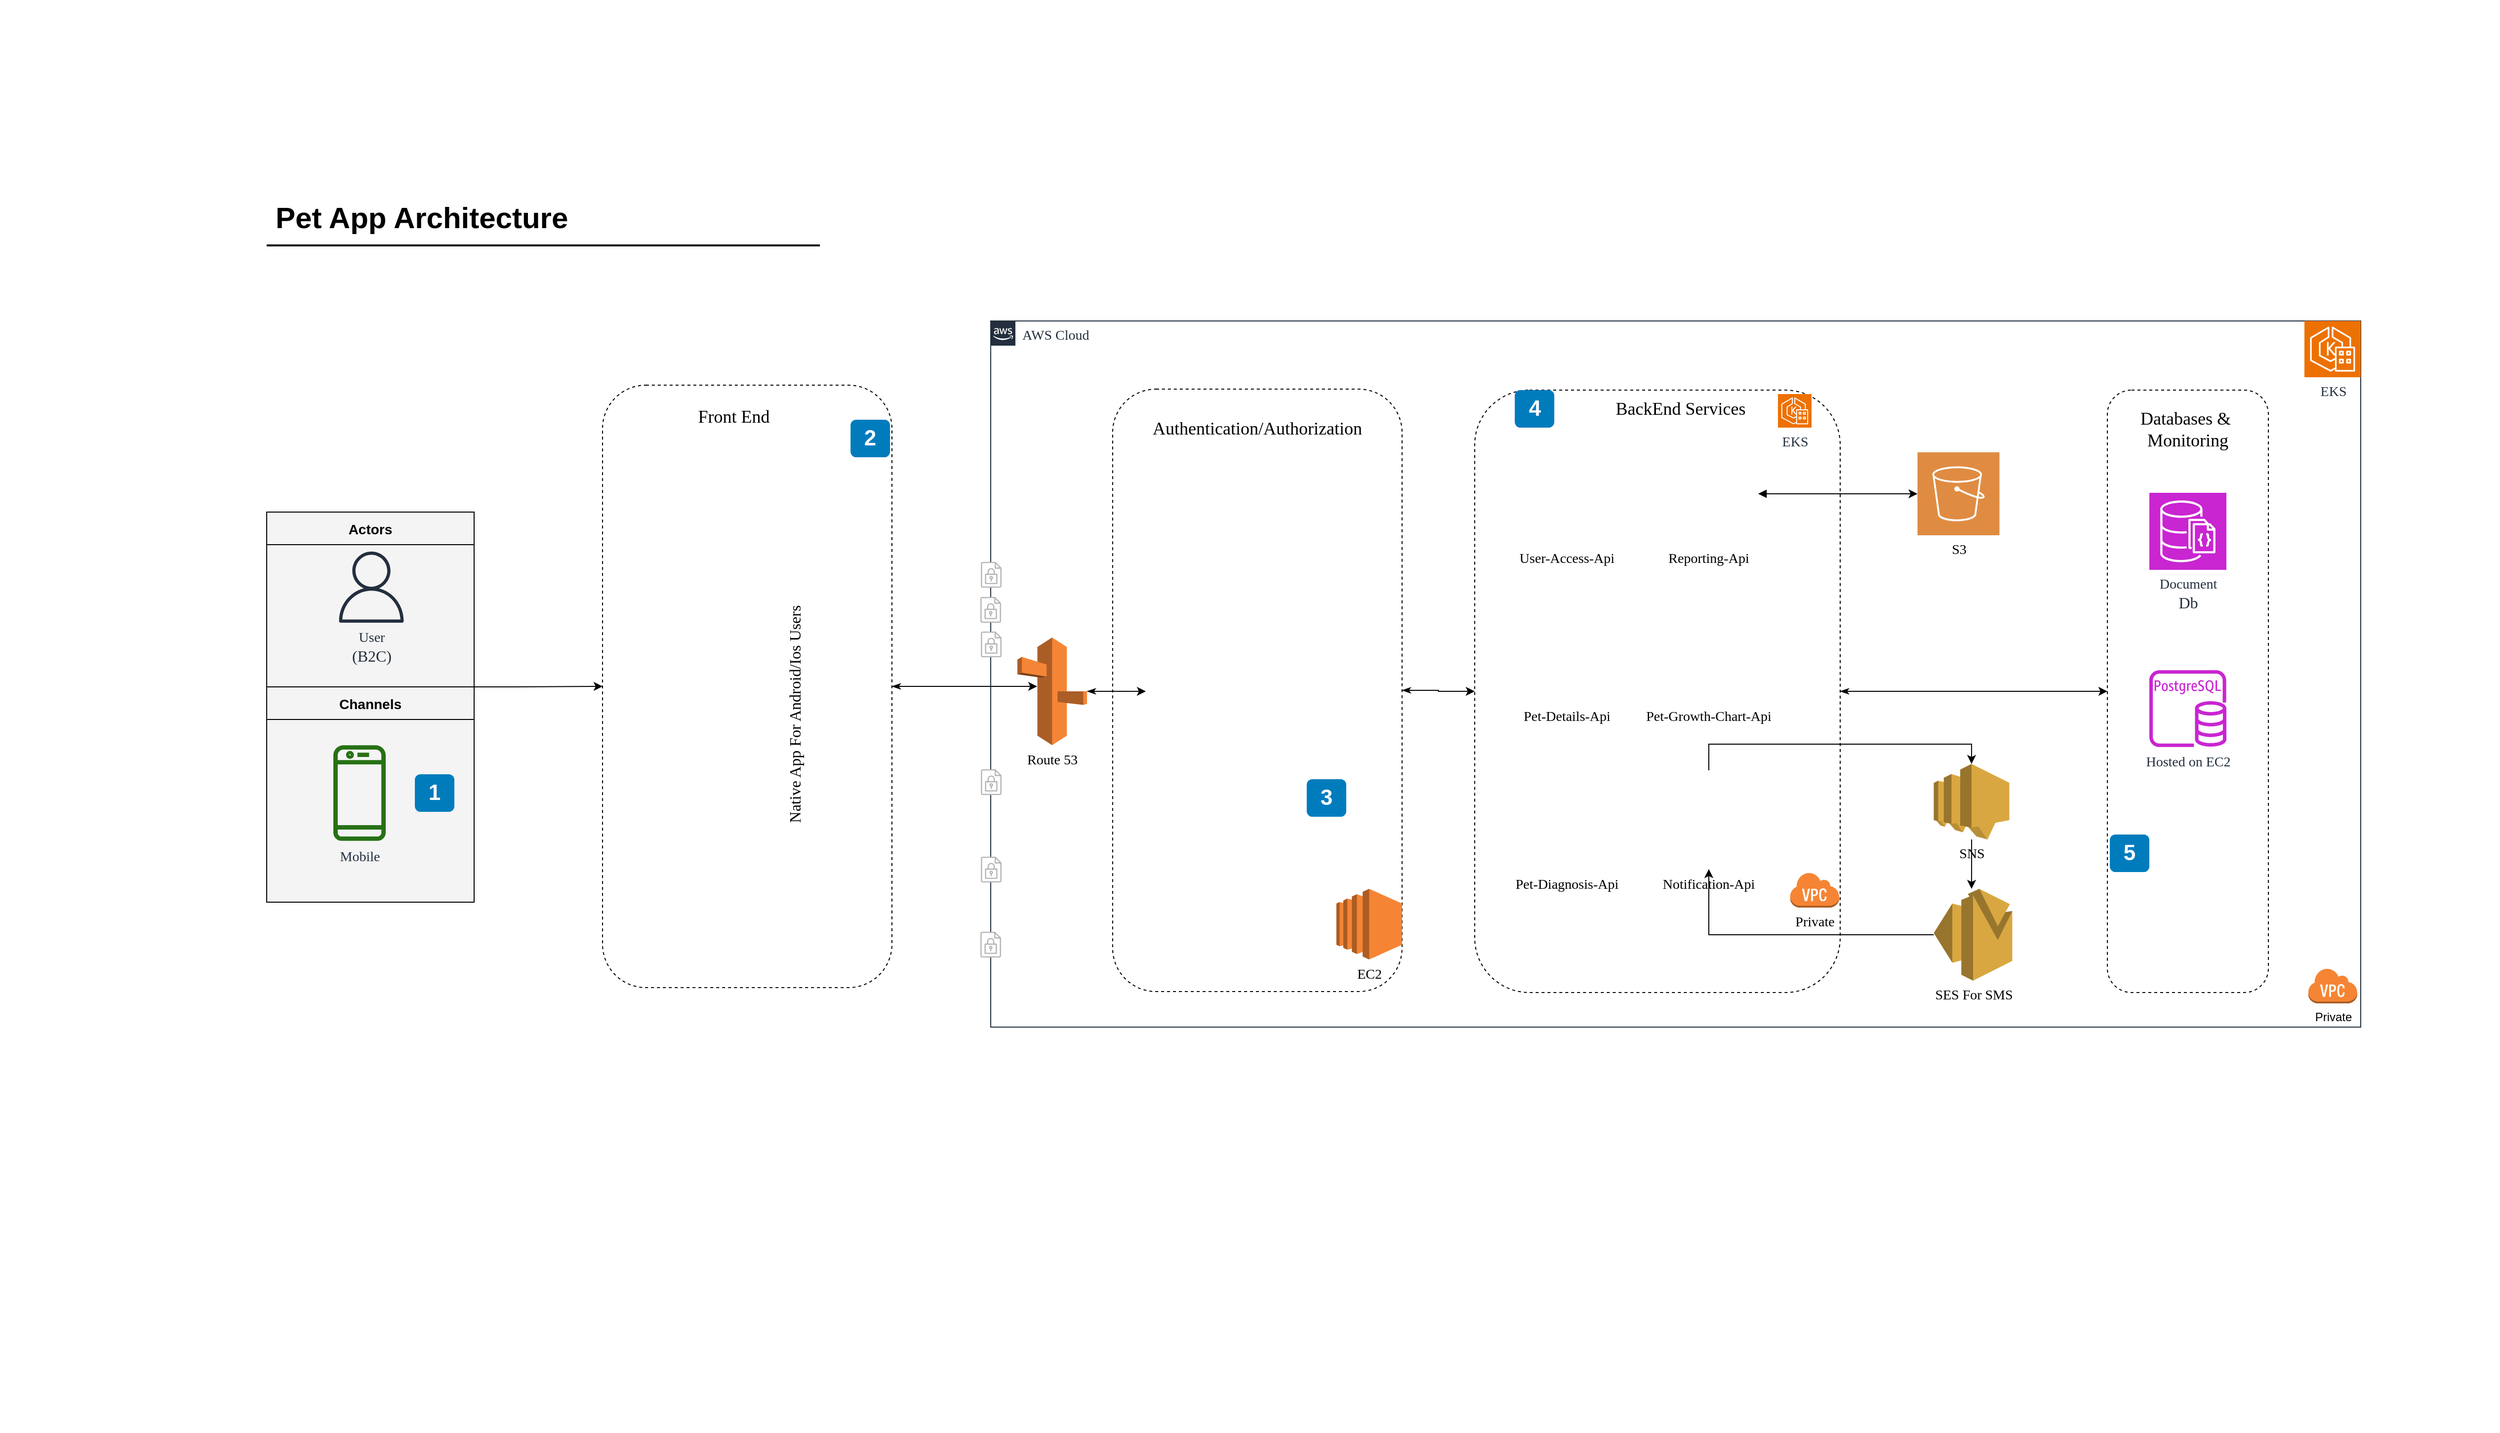 <mxfile version="24.2.1" type="github">
  <diagram id="Ht1M8jgEwFfnCIfOTk4-" name="Page-1">
    <mxGraphModel dx="2867" dy="1973" grid="1" gridSize="10" guides="1" tooltips="1" connect="1" arrows="1" fold="1" page="1" pageScale="1" pageWidth="827" pageHeight="1169" math="0" shadow="0">
      <root>
        <mxCell id="0" />
        <mxCell id="1" parent="0" />
        <mxCell id="ylPRggPQVk4RAqtWnenC-86" value="" style="rounded=1;whiteSpace=wrap;html=1;dashed=1;strokeWidth=1;" parent="1" vertex="1">
          <mxGeometry x="-130" y="190" width="293" height="610" as="geometry" />
        </mxCell>
        <mxCell id="jZVaUwOg5UY3L9NAnvdq-71" value="&lt;font style=&quot;font-size: 14px;&quot; face=&quot;Times New Roman&quot;&gt;AWS Cloud&lt;/font&gt;" style="points=[[0,0],[0.25,0],[0.5,0],[0.75,0],[1,0],[1,0.25],[1,0.5],[1,0.75],[1,1],[0.75,1],[0.5,1],[0.25,1],[0,1],[0,0.75],[0,0.5],[0,0.25]];outlineConnect=0;gradientColor=none;html=1;whiteSpace=wrap;fontSize=12;fontStyle=0;shape=mxgraph.aws4.group;grIcon=mxgraph.aws4.group_aws_cloud_alt;strokeColor=#232F3E;fillColor=none;verticalAlign=top;align=left;spacingLeft=30;fontColor=#232F3E;labelBackgroundColor=none;container=1;pointerEvents=0;collapsible=0;recursiveResize=0;strokeWidth=1;" parent="1" vertex="1">
          <mxGeometry x="263" y="125" width="1387" height="715" as="geometry" />
        </mxCell>
        <mxCell id="s5X0wB2pv5vyMMiJbtkr-34" style="edgeStyle=orthogonalEdgeStyle;rounded=0;orthogonalLoop=1;jettySize=auto;html=1;entryX=0;entryY=0.5;entryDx=0;entryDy=0;startArrow=classicThin;startFill=1;" edge="1" parent="jZVaUwOg5UY3L9NAnvdq-71" source="IMjDMDMF1OcJiBSf5i2Z-30" target="ylPRggPQVk4RAqtWnenC-111">
          <mxGeometry relative="1" as="geometry" />
        </mxCell>
        <mxCell id="IMjDMDMF1OcJiBSf5i2Z-30" value="" style="rounded=1;whiteSpace=wrap;html=1;dashed=1;" parent="jZVaUwOg5UY3L9NAnvdq-71" vertex="1">
          <mxGeometry x="123.44" y="69" width="293" height="610" as="geometry" />
        </mxCell>
        <mxCell id="s5X0wB2pv5vyMMiJbtkr-35" style="edgeStyle=orthogonalEdgeStyle;rounded=0;orthogonalLoop=1;jettySize=auto;html=1;entryX=0;entryY=0.5;entryDx=0;entryDy=0;startArrow=classicThin;startFill=1;" edge="1" parent="jZVaUwOg5UY3L9NAnvdq-71" source="ylPRggPQVk4RAqtWnenC-111" target="Qnpoebuc5BkSsdDRbeIA-15">
          <mxGeometry relative="1" as="geometry" />
        </mxCell>
        <mxCell id="ylPRggPQVk4RAqtWnenC-111" value="" style="rounded=1;whiteSpace=wrap;html=1;dashed=1;" parent="jZVaUwOg5UY3L9NAnvdq-71" vertex="1">
          <mxGeometry x="490" y="70" width="370" height="610" as="geometry" />
        </mxCell>
        <mxCell id="ylPRggPQVk4RAqtWnenC-83" value="&lt;font style=&quot;font-size: 14px;&quot; face=&quot;Times New Roman&quot;&gt;EKS&lt;/font&gt;" style="sketch=0;points=[[0,0,0],[0.25,0,0],[0.5,0,0],[0.75,0,0],[1,0,0],[0,1,0],[0.25,1,0],[0.5,1,0],[0.75,1,0],[1,1,0],[0,0.25,0],[0,0.5,0],[0,0.75,0],[1,0.25,0],[1,0.5,0],[1,0.75,0]];outlineConnect=0;fontColor=#232F3E;fillColor=#ED7100;strokeColor=#ffffff;dashed=0;verticalLabelPosition=bottom;verticalAlign=top;align=center;html=1;fontSize=12;fontStyle=0;aspect=fixed;shape=mxgraph.aws4.resourceIcon;resIcon=mxgraph.aws4.eks_anywhere;" parent="jZVaUwOg5UY3L9NAnvdq-71" vertex="1">
          <mxGeometry x="1330" width="57" height="57" as="geometry" />
        </mxCell>
        <mxCell id="ylPRggPQVk4RAqtWnenC-103" value="" style="shape=image;verticalLabelPosition=bottom;labelBackgroundColor=default;verticalAlign=top;aspect=fixed;imageAspect=0;image=https://files.readme.io/90e8647-KeyCloak-1.png;rotation=-90;" parent="jZVaUwOg5UY3L9NAnvdq-71" vertex="1">
          <mxGeometry x="29.94" y="319" width="503.56" height="145" as="geometry" />
        </mxCell>
        <mxCell id="ylPRggPQVk4RAqtWnenC-109" value="&lt;font style=&quot;font-size: 18px;&quot; face=&quot;Times New Roman&quot;&gt;Authentication/Authorization&lt;/font&gt;" style="text;html=1;align=center;verticalAlign=middle;whiteSpace=wrap;rounded=0;" parent="jZVaUwOg5UY3L9NAnvdq-71" vertex="1">
          <mxGeometry x="239.94" y="94" width="60" height="30" as="geometry" />
        </mxCell>
        <mxCell id="ylPRggPQVk4RAqtWnenC-112" value="&lt;font style=&quot;font-size: 18px;&quot; face=&quot;Times New Roman&quot;&gt;BackEnd Services&lt;/font&gt;" style="text;html=1;align=center;verticalAlign=middle;whiteSpace=wrap;rounded=0;" parent="jZVaUwOg5UY3L9NAnvdq-71" vertex="1">
          <mxGeometry x="587" y="74" width="223" height="30" as="geometry" />
        </mxCell>
        <mxCell id="ylPRggPQVk4RAqtWnenC-115" value="User-Access-Api" style="shape=image;verticalLabelPosition=bottom;labelBackgroundColor=default;verticalAlign=top;aspect=fixed;imageAspect=0;image=https://pbs.twimg.com/profile_images/1235868806079057921/fTL08u_H_400x400.png;fontFamily=Times New Roman;fontSize=14;" parent="jZVaUwOg5UY3L9NAnvdq-71" vertex="1">
          <mxGeometry x="533.5" y="125" width="100" height="100" as="geometry" />
        </mxCell>
        <mxCell id="ylPRggPQVk4RAqtWnenC-116" value="Pet-Details-Api" style="shape=image;verticalLabelPosition=bottom;labelBackgroundColor=default;verticalAlign=top;aspect=fixed;imageAspect=0;image=https://pbs.twimg.com/profile_images/1235868806079057921/fTL08u_H_400x400.png;fontFamily=Times New Roman;fontSize=14;" parent="jZVaUwOg5UY3L9NAnvdq-71" vertex="1">
          <mxGeometry x="533.5" y="285" width="100" height="100" as="geometry" />
        </mxCell>
        <mxCell id="ylPRggPQVk4RAqtWnenC-123" value="Pet-Diagnosis-Api" style="shape=image;verticalLabelPosition=bottom;labelBackgroundColor=default;verticalAlign=top;aspect=fixed;imageAspect=0;image=https://pbs.twimg.com/profile_images/1235868806079057921/fTL08u_H_400x400.png;fontFamily=Times New Roman;fontSize=14;" parent="jZVaUwOg5UY3L9NAnvdq-71" vertex="1">
          <mxGeometry x="533.5" y="455" width="100" height="100" as="geometry" />
        </mxCell>
        <mxCell id="IMjDMDMF1OcJiBSf5i2Z-39" style="edgeStyle=orthogonalEdgeStyle;rounded=0;orthogonalLoop=1;jettySize=auto;html=1;startArrow=block;startFill=1;" parent="jZVaUwOg5UY3L9NAnvdq-71" source="ylPRggPQVk4RAqtWnenC-118" target="IMjDMDMF1OcJiBSf5i2Z-33" edge="1">
          <mxGeometry relative="1" as="geometry" />
        </mxCell>
        <mxCell id="ylPRggPQVk4RAqtWnenC-118" value="Reporting-Api" style="shape=image;verticalLabelPosition=bottom;labelBackgroundColor=default;verticalAlign=top;aspect=fixed;imageAspect=0;image=https://pbs.twimg.com/profile_images/1235868806079057921/fTL08u_H_400x400.png;fontFamily=Times New Roman;fontSize=14;" parent="jZVaUwOg5UY3L9NAnvdq-71" vertex="1">
          <mxGeometry x="677" y="125" width="100" height="100" as="geometry" />
        </mxCell>
        <mxCell id="Qnpoebuc5BkSsdDRbeIA-15" value="" style="rounded=1;whiteSpace=wrap;html=1;dashed=1;" parent="jZVaUwOg5UY3L9NAnvdq-71" vertex="1">
          <mxGeometry x="1130.5" y="70" width="163" height="610" as="geometry" />
        </mxCell>
        <mxCell id="Qnpoebuc5BkSsdDRbeIA-16" value="&lt;font style=&quot;font-size: 18px;&quot; face=&quot;Times New Roman&quot;&gt;Databases&amp;nbsp;&lt;/font&gt;&lt;span style=&quot;font-size: 18px; font-family: &amp;quot;Times New Roman&amp;quot;; background-color: initial;&quot;&gt;&amp;amp;&amp;nbsp;&lt;/span&gt;&lt;div&gt;&lt;span style=&quot;font-size: 18px; font-family: &amp;quot;Times New Roman&amp;quot;; background-color: initial;&quot;&gt;Monitoring&lt;/span&gt;&lt;/div&gt;" style="text;html=1;align=center;verticalAlign=middle;whiteSpace=wrap;rounded=0;" parent="jZVaUwOg5UY3L9NAnvdq-71" vertex="1">
          <mxGeometry x="1117" y="95" width="190" height="30" as="geometry" />
        </mxCell>
        <mxCell id="Qnpoebuc5BkSsdDRbeIA-18" value="&lt;font style=&quot;font-size: 14px;&quot; face=&quot;Times New Roman&quot;&gt;Document&lt;/font&gt;&lt;div&gt;&lt;font size=&quot;3&quot; face=&quot;LqM_pRcODi-56d-U26VV&quot;&gt;Db&lt;/font&gt;&lt;/div&gt;" style="sketch=0;points=[[0,0,0],[0.25,0,0],[0.5,0,0],[0.75,0,0],[1,0,0],[0,1,0],[0.25,1,0],[0.5,1,0],[0.75,1,0],[1,1,0],[0,0.25,0],[0,0.5,0],[0,0.75,0],[1,0.25,0],[1,0.5,0],[1,0.75,0]];outlineConnect=0;fontColor=#232F3E;fillColor=#C925D1;strokeColor=#ffffff;dashed=0;verticalLabelPosition=bottom;verticalAlign=top;align=center;html=1;fontSize=12;fontStyle=0;aspect=fixed;shape=mxgraph.aws4.resourceIcon;resIcon=mxgraph.aws4.documentdb_with_mongodb_compatibility;" parent="jZVaUwOg5UY3L9NAnvdq-71" vertex="1">
          <mxGeometry x="1173" y="174" width="78" height="78" as="geometry" />
        </mxCell>
        <mxCell id="Qnpoebuc5BkSsdDRbeIA-20" value="&lt;font style=&quot;font-size: 14px;&quot; face=&quot;Times New Roman&quot;&gt;Hosted on EC2&lt;/font&gt;" style="sketch=0;outlineConnect=0;fontColor=#232F3E;gradientColor=none;fillColor=#C925D1;strokeColor=none;dashed=0;verticalLabelPosition=bottom;verticalAlign=top;align=center;html=1;fontSize=12;fontStyle=0;aspect=fixed;pointerEvents=1;shape=mxgraph.aws4.rds_postgresql_instance;" parent="jZVaUwOg5UY3L9NAnvdq-71" vertex="1">
          <mxGeometry x="1173" y="353.5" width="78" height="78" as="geometry" />
        </mxCell>
        <mxCell id="Qnpoebuc5BkSsdDRbeIA-23" value="" style="shape=image;verticalLabelPosition=bottom;labelBackgroundColor=default;verticalAlign=top;aspect=fixed;imageAspect=0;image=https://flowygo.com/wp-content/uploads/2021/12/ELK_stack.png;" parent="jZVaUwOg5UY3L9NAnvdq-71" vertex="1">
          <mxGeometry x="1153.5" y="536" width="132" height="132" as="geometry" />
        </mxCell>
        <mxCell id="ylPRggPQVk4RAqtWnenC-133" value="Notification-Api" style="shape=image;verticalLabelPosition=bottom;labelBackgroundColor=default;verticalAlign=top;aspect=fixed;imageAspect=0;image=https://pbs.twimg.com/profile_images/1235868806079057921/fTL08u_H_400x400.png;fontFamily=Times New Roman;fontSize=14;" parent="jZVaUwOg5UY3L9NAnvdq-71" vertex="1">
          <mxGeometry x="677" y="455" width="100" height="100" as="geometry" />
        </mxCell>
        <mxCell id="IMjDMDMF1OcJiBSf5i2Z-10" value="Private" style="outlineConnect=0;dashed=0;verticalLabelPosition=bottom;verticalAlign=top;align=center;html=1;shape=mxgraph.aws3.virtual_private_cloud;fillColor=#F58534;gradientColor=none;" parent="jZVaUwOg5UY3L9NAnvdq-71" vertex="1">
          <mxGeometry x="1333.5" y="655" width="50" height="36" as="geometry" />
        </mxCell>
        <mxCell id="IMjDMDMF1OcJiBSf5i2Z-11" value="&lt;font style=&quot;font-size: 14px;&quot; face=&quot;Times New Roman&quot;&gt;EKS&lt;/font&gt;" style="sketch=0;points=[[0,0,0],[0.25,0,0],[0.5,0,0],[0.75,0,0],[1,0,0],[0,1,0],[0.25,1,0],[0.5,1,0],[0.75,1,0],[1,1,0],[0,0.25,0],[0,0.5,0],[0,0.75,0],[1,0.25,0],[1,0.5,0],[1,0.75,0]];outlineConnect=0;fontColor=#232F3E;fillColor=#ED7100;strokeColor=#ffffff;dashed=0;verticalLabelPosition=bottom;verticalAlign=top;align=center;html=1;fontSize=12;fontStyle=0;aspect=fixed;shape=mxgraph.aws4.resourceIcon;resIcon=mxgraph.aws4.eks_anywhere;" parent="jZVaUwOg5UY3L9NAnvdq-71" vertex="1">
          <mxGeometry x="797" y="74" width="34" height="34" as="geometry" />
        </mxCell>
        <mxCell id="IMjDMDMF1OcJiBSf5i2Z-14" value="&lt;font style=&quot;font-size: 14px;&quot; face=&quot;Times New Roman&quot;&gt;Private&lt;/font&gt;" style="outlineConnect=0;dashed=0;verticalLabelPosition=bottom;verticalAlign=top;align=center;html=1;shape=mxgraph.aws3.virtual_private_cloud;fillColor=#F58534;gradientColor=none;" parent="jZVaUwOg5UY3L9NAnvdq-71" vertex="1">
          <mxGeometry x="809" y="558" width="50" height="36" as="geometry" />
        </mxCell>
        <mxCell id="IMjDMDMF1OcJiBSf5i2Z-16" value="3" style="rounded=1;whiteSpace=wrap;html=1;fillColor=#007CBD;strokeColor=none;fontColor=#FFFFFF;fontStyle=1;fontSize=22;labelBackgroundColor=none;" parent="jZVaUwOg5UY3L9NAnvdq-71" vertex="1">
          <mxGeometry x="319.94" y="464" width="40" height="38" as="geometry" />
        </mxCell>
        <mxCell id="IMjDMDMF1OcJiBSf5i2Z-17" value="4" style="rounded=1;whiteSpace=wrap;html=1;fillColor=#007CBD;strokeColor=none;fontColor=#FFFFFF;fontStyle=1;fontSize=22;labelBackgroundColor=none;" parent="jZVaUwOg5UY3L9NAnvdq-71" vertex="1">
          <mxGeometry x="530.56" y="70" width="40" height="38" as="geometry" />
        </mxCell>
        <mxCell id="IMjDMDMF1OcJiBSf5i2Z-19" value="5" style="rounded=1;whiteSpace=wrap;html=1;fillColor=#007CBD;strokeColor=none;fontColor=#FFFFFF;fontStyle=1;fontSize=22;labelBackgroundColor=none;" parent="jZVaUwOg5UY3L9NAnvdq-71" vertex="1">
          <mxGeometry x="1133" y="520" width="40" height="38" as="geometry" />
        </mxCell>
        <mxCell id="IMjDMDMF1OcJiBSf5i2Z-21" value="&lt;font style=&quot;font-size: 14px;&quot; face=&quot;Times New Roman&quot;&gt;SNS&lt;/font&gt;" style="outlineConnect=0;dashed=0;verticalLabelPosition=bottom;verticalAlign=top;align=center;html=1;shape=mxgraph.aws3.sns;fillColor=#D9A741;gradientColor=none;" parent="jZVaUwOg5UY3L9NAnvdq-71" vertex="1">
          <mxGeometry x="954.75" y="448.5" width="76.5" height="76.5" as="geometry" />
        </mxCell>
        <mxCell id="IMjDMDMF1OcJiBSf5i2Z-27" style="edgeStyle=orthogonalEdgeStyle;rounded=0;orthogonalLoop=1;jettySize=auto;html=1;" parent="jZVaUwOg5UY3L9NAnvdq-71" source="IMjDMDMF1OcJiBSf5i2Z-22" target="ylPRggPQVk4RAqtWnenC-133" edge="1">
          <mxGeometry relative="1" as="geometry" />
        </mxCell>
        <mxCell id="IMjDMDMF1OcJiBSf5i2Z-22" value="&lt;font style=&quot;font-size: 14px;&quot; face=&quot;Times New Roman&quot;&gt;SES For SMS&lt;/font&gt;" style="outlineConnect=0;dashed=0;verticalLabelPosition=bottom;verticalAlign=top;align=center;html=1;shape=mxgraph.aws3.ses;fillColor=#D9A741;gradientColor=none;" parent="jZVaUwOg5UY3L9NAnvdq-71" vertex="1">
          <mxGeometry x="954.75" y="575" width="79.5" height="93" as="geometry" />
        </mxCell>
        <mxCell id="IMjDMDMF1OcJiBSf5i2Z-29" style="edgeStyle=orthogonalEdgeStyle;rounded=0;orthogonalLoop=1;jettySize=auto;html=1;" parent="jZVaUwOg5UY3L9NAnvdq-71" source="IMjDMDMF1OcJiBSf5i2Z-21" edge="1">
          <mxGeometry relative="1" as="geometry">
            <mxPoint x="993" y="575" as="targetPoint" />
          </mxGeometry>
        </mxCell>
        <mxCell id="IMjDMDMF1OcJiBSf5i2Z-31" value="&lt;font style=&quot;font-size: 14px;&quot; face=&quot;Times New Roman&quot;&gt;EC2&lt;/font&gt;" style="outlineConnect=0;dashed=0;verticalLabelPosition=bottom;verticalAlign=top;align=center;html=1;shape=mxgraph.aws3.ec2;fillColor=#F58534;gradientColor=none;" parent="jZVaUwOg5UY3L9NAnvdq-71" vertex="1">
          <mxGeometry x="349.94" y="575" width="66.5" height="71.5" as="geometry" />
        </mxCell>
        <mxCell id="IMjDMDMF1OcJiBSf5i2Z-33" value="&lt;font style=&quot;font-size: 14px;&quot; face=&quot;Times New Roman&quot;&gt;S3&lt;/font&gt;" style="sketch=0;pointerEvents=1;shadow=0;dashed=0;html=1;strokeColor=none;fillColor=#DF8C42;labelPosition=center;verticalLabelPosition=bottom;verticalAlign=top;align=center;outlineConnect=0;shape=mxgraph.veeam2.aws_s3;" parent="jZVaUwOg5UY3L9NAnvdq-71" vertex="1">
          <mxGeometry x="938.25" y="133" width="83" height="84" as="geometry" />
        </mxCell>
        <mxCell id="s5X0wB2pv5vyMMiJbtkr-32" style="edgeStyle=orthogonalEdgeStyle;rounded=0;orthogonalLoop=1;jettySize=auto;html=1;startArrow=classicThin;startFill=1;" edge="1" parent="jZVaUwOg5UY3L9NAnvdq-71" source="cMik-zeGw30TggDrTdBn-2">
          <mxGeometry relative="1" as="geometry">
            <mxPoint x="157" y="375" as="targetPoint" />
          </mxGeometry>
        </mxCell>
        <mxCell id="cMik-zeGw30TggDrTdBn-2" value="&lt;font style=&quot;font-size: 14px;&quot; face=&quot;Times New Roman&quot;&gt;Route 53&lt;/font&gt;" style="outlineConnect=0;dashed=0;verticalLabelPosition=bottom;verticalAlign=top;align=center;html=1;shape=mxgraph.aws3.route_53;fillColor=#F58536;gradientColor=none;" parent="jZVaUwOg5UY3L9NAnvdq-71" vertex="1">
          <mxGeometry x="27" y="320.5" width="70.5" height="109" as="geometry" />
        </mxCell>
        <mxCell id="s5X0wB2pv5vyMMiJbtkr-8" value="Pet-Growth-Chart-Api" style="shape=image;verticalLabelPosition=bottom;labelBackgroundColor=default;verticalAlign=top;aspect=fixed;imageAspect=0;image=https://pbs.twimg.com/profile_images/1235868806079057921/fTL08u_H_400x400.png;fontFamily=Times New Roman;fontSize=14;" vertex="1" parent="jZVaUwOg5UY3L9NAnvdq-71">
          <mxGeometry x="677" y="285" width="100" height="100" as="geometry" />
        </mxCell>
        <mxCell id="s5X0wB2pv5vyMMiJbtkr-9" style="edgeStyle=orthogonalEdgeStyle;rounded=0;orthogonalLoop=1;jettySize=auto;html=1;entryX=0.5;entryY=0;entryDx=0;entryDy=0;entryPerimeter=0;exitX=0.5;exitY=0;exitDx=0;exitDy=0;" edge="1" parent="jZVaUwOg5UY3L9NAnvdq-71" source="ylPRggPQVk4RAqtWnenC-133" target="IMjDMDMF1OcJiBSf5i2Z-21">
          <mxGeometry relative="1" as="geometry" />
        </mxCell>
        <mxCell id="-QjtrjUzRDEMRZ5MF8oH-47" value="Pet App Architecture" style="text;html=1;resizable=0;points=[];autosize=1;align=left;verticalAlign=top;spacingTop=-4;fontSize=30;fontStyle=1;labelBackgroundColor=none;" parent="1" vertex="1">
          <mxGeometry x="-463.5" width="300" height="40" as="geometry" />
        </mxCell>
        <mxCell id="SCVMTBWpLvtzJIhz15lM-1" value="" style="line;strokeWidth=2;html=1;fontSize=14;labelBackgroundColor=none;" parent="1" vertex="1">
          <mxGeometry x="-470" y="43.5" width="560" height="10" as="geometry" />
        </mxCell>
        <mxCell id="s5X0wB2pv5vyMMiJbtkr-29" style="edgeStyle=orthogonalEdgeStyle;rounded=0;orthogonalLoop=1;jettySize=auto;html=1;entryX=0;entryY=0.5;entryDx=0;entryDy=0;exitX=1;exitY=0;exitDx=0;exitDy=0;" edge="1" parent="1" source="jZVaUwOg5UY3L9NAnvdq-62" target="ylPRggPQVk4RAqtWnenC-86">
          <mxGeometry relative="1" as="geometry">
            <Array as="points">
              <mxPoint x="-220" y="495" />
              <mxPoint x="-220" y="495" />
            </Array>
          </mxGeometry>
        </mxCell>
        <mxCell id="jZVaUwOg5UY3L9NAnvdq-59" value="Actors" style="swimlane;fontSize=14;align=center;swimlaneFillColor=#f4f4f4;fillColor=#f4f4f4;startSize=33;container=1;pointerEvents=0;collapsible=0;recursiveResize=0;" parent="1" vertex="1">
          <mxGeometry x="-470" y="318.5" width="210" height="177" as="geometry" />
        </mxCell>
        <mxCell id="jZVaUwOg5UY3L9NAnvdq-60" value="&lt;font style=&quot;font-size: 14px;&quot; face=&quot;Times New Roman&quot;&gt;User&lt;/font&gt;&lt;div&gt;&lt;font size=&quot;3&quot; style=&quot;&quot; face=&quot;Times New Roman&quot;&gt;(B2C)&lt;/font&gt;&lt;/div&gt;" style="outlineConnect=0;fontColor=#232F3E;gradientColor=none;fillColor=#232F3E;strokeColor=none;dashed=0;verticalLabelPosition=bottom;verticalAlign=top;align=center;html=1;fontSize=12;fontStyle=0;aspect=fixed;pointerEvents=1;shape=mxgraph.aws4.user;labelBackgroundColor=none;" parent="jZVaUwOg5UY3L9NAnvdq-59" vertex="1">
          <mxGeometry x="70" y="40" width="72" height="72" as="geometry" />
        </mxCell>
        <mxCell id="jZVaUwOg5UY3L9NAnvdq-62" value="Channels" style="swimlane;fontSize=14;align=center;swimlaneFillColor=#f4f4f4;fillColor=#f4f4f4;startSize=33;container=1;pointerEvents=0;collapsible=0;recursiveResize=0;" parent="1" vertex="1">
          <mxGeometry x="-470" y="495.5" width="210" height="218" as="geometry" />
        </mxCell>
        <mxCell id="jZVaUwOg5UY3L9NAnvdq-65" value="&lt;font style=&quot;font-size: 14px;&quot; face=&quot;Times New Roman&quot;&gt;Mobile&lt;/font&gt;" style="outlineConnect=0;fontColor=#232F3E;gradientColor=none;strokeColor=none;fillColor=#277116;dashed=0;verticalLabelPosition=bottom;verticalAlign=top;align=center;html=1;fontSize=12;fontStyle=0;shape=mxgraph.aws4.mobile_client;labelBackgroundColor=none;" parent="jZVaUwOg5UY3L9NAnvdq-62" vertex="1">
          <mxGeometry x="67.5" y="57.5" width="53" height="100" as="geometry" />
        </mxCell>
        <mxCell id="jZVaUwOg5UY3L9NAnvdq-101" value="1" style="rounded=1;whiteSpace=wrap;html=1;fillColor=#007CBD;strokeColor=none;fontColor=#FFFFFF;fontStyle=1;fontSize=22;labelBackgroundColor=none;" parent="jZVaUwOg5UY3L9NAnvdq-62" vertex="1">
          <mxGeometry x="150" y="88.5" width="40" height="38" as="geometry" />
        </mxCell>
        <mxCell id="jZVaUwOg5UY3L9NAnvdq-163" value="" style="group" parent="1" vertex="1" connectable="0">
          <mxGeometry x="252.5" y="743.5" width="21" height="26" as="geometry" />
        </mxCell>
        <mxCell id="jZVaUwOg5UY3L9NAnvdq-162" value="" style="rounded=0;whiteSpace=wrap;html=1;labelBackgroundColor=#ffffff;fontSize=14;align=center;strokeColor=none;" parent="jZVaUwOg5UY3L9NAnvdq-163" vertex="1">
          <mxGeometry width="21" height="26" as="geometry" />
        </mxCell>
        <mxCell id="jZVaUwOg5UY3L9NAnvdq-161" value="" style="outlineConnect=0;fontColor=#232F3E;gradientColor=none;fillColor=#B3B3B3;strokeColor=none;dashed=0;verticalLabelPosition=bottom;verticalAlign=top;align=center;html=1;fontSize=12;fontStyle=0;aspect=fixed;pointerEvents=1;shape=mxgraph.aws4.encrypted_data;labelBackgroundColor=#ffffff;" parent="jZVaUwOg5UY3L9NAnvdq-163" vertex="1">
          <mxGeometry width="21" height="26" as="geometry" />
        </mxCell>
        <mxCell id="jZVaUwOg5UY3L9NAnvdq-164" value="" style="group" parent="1" vertex="1" connectable="0">
          <mxGeometry x="253.0" y="667.5" width="21" height="26" as="geometry" />
        </mxCell>
        <mxCell id="jZVaUwOg5UY3L9NAnvdq-165" value="" style="rounded=0;whiteSpace=wrap;html=1;labelBackgroundColor=#ffffff;fontSize=14;align=center;strokeColor=none;" parent="jZVaUwOg5UY3L9NAnvdq-164" vertex="1">
          <mxGeometry width="21" height="26" as="geometry" />
        </mxCell>
        <mxCell id="jZVaUwOg5UY3L9NAnvdq-166" value="" style="outlineConnect=0;fontColor=#232F3E;gradientColor=none;fillColor=#B3B3B3;strokeColor=none;dashed=0;verticalLabelPosition=bottom;verticalAlign=top;align=center;html=1;fontSize=12;fontStyle=0;aspect=fixed;pointerEvents=1;shape=mxgraph.aws4.encrypted_data;labelBackgroundColor=#ffffff;" parent="jZVaUwOg5UY3L9NAnvdq-164" vertex="1">
          <mxGeometry width="21" height="26" as="geometry" />
        </mxCell>
        <mxCell id="jZVaUwOg5UY3L9NAnvdq-167" value="" style="group" parent="1" vertex="1" connectable="0">
          <mxGeometry x="253.0" y="579" width="21" height="26" as="geometry" />
        </mxCell>
        <mxCell id="jZVaUwOg5UY3L9NAnvdq-168" value="" style="rounded=0;whiteSpace=wrap;html=1;labelBackgroundColor=#ffffff;fontSize=14;align=center;strokeColor=none;" parent="jZVaUwOg5UY3L9NAnvdq-167" vertex="1">
          <mxGeometry width="21" height="26" as="geometry" />
        </mxCell>
        <mxCell id="jZVaUwOg5UY3L9NAnvdq-169" value="" style="outlineConnect=0;fontColor=#232F3E;gradientColor=none;fillColor=#B3B3B3;strokeColor=none;dashed=0;verticalLabelPosition=bottom;verticalAlign=top;align=center;html=1;fontSize=12;fontStyle=0;aspect=fixed;pointerEvents=1;shape=mxgraph.aws4.encrypted_data;labelBackgroundColor=#ffffff;" parent="jZVaUwOg5UY3L9NAnvdq-167" vertex="1">
          <mxGeometry width="21" height="26" as="geometry" />
        </mxCell>
        <mxCell id="jZVaUwOg5UY3L9NAnvdq-170" value="" style="group" parent="1" vertex="1" connectable="0">
          <mxGeometry x="253.0" y="439.5" width="21" height="26" as="geometry" />
        </mxCell>
        <mxCell id="jZVaUwOg5UY3L9NAnvdq-171" value="" style="rounded=0;whiteSpace=wrap;html=1;labelBackgroundColor=#ffffff;fontSize=14;align=center;strokeColor=none;" parent="jZVaUwOg5UY3L9NAnvdq-170" vertex="1">
          <mxGeometry width="21" height="26" as="geometry" />
        </mxCell>
        <mxCell id="jZVaUwOg5UY3L9NAnvdq-172" value="" style="outlineConnect=0;fontColor=#232F3E;gradientColor=none;fillColor=#B3B3B3;strokeColor=none;dashed=0;verticalLabelPosition=bottom;verticalAlign=top;align=center;html=1;fontSize=12;fontStyle=0;aspect=fixed;pointerEvents=1;shape=mxgraph.aws4.encrypted_data;labelBackgroundColor=#ffffff;" parent="jZVaUwOg5UY3L9NAnvdq-170" vertex="1">
          <mxGeometry width="21" height="26" as="geometry" />
        </mxCell>
        <mxCell id="jZVaUwOg5UY3L9NAnvdq-173" value="" style="group" parent="1" vertex="1" connectable="0">
          <mxGeometry x="252.5" y="404.5" width="21" height="26" as="geometry" />
        </mxCell>
        <mxCell id="jZVaUwOg5UY3L9NAnvdq-174" value="" style="rounded=0;whiteSpace=wrap;html=1;labelBackgroundColor=#ffffff;fontSize=14;align=center;strokeColor=none;" parent="jZVaUwOg5UY3L9NAnvdq-173" vertex="1">
          <mxGeometry width="21" height="26" as="geometry" />
        </mxCell>
        <mxCell id="jZVaUwOg5UY3L9NAnvdq-175" value="" style="outlineConnect=0;fontColor=#232F3E;gradientColor=none;fillColor=#B3B3B3;strokeColor=none;dashed=0;verticalLabelPosition=bottom;verticalAlign=top;align=center;html=1;fontSize=12;fontStyle=0;aspect=fixed;pointerEvents=1;shape=mxgraph.aws4.encrypted_data;labelBackgroundColor=#ffffff;" parent="jZVaUwOg5UY3L9NAnvdq-173" vertex="1">
          <mxGeometry width="21" height="26" as="geometry" />
        </mxCell>
        <mxCell id="jZVaUwOg5UY3L9NAnvdq-176" value="" style="group" parent="1" vertex="1" connectable="0">
          <mxGeometry x="253.0" y="369" width="21" height="26" as="geometry" />
        </mxCell>
        <mxCell id="jZVaUwOg5UY3L9NAnvdq-177" value="" style="rounded=0;whiteSpace=wrap;html=1;labelBackgroundColor=#ffffff;fontSize=14;align=center;strokeColor=none;" parent="jZVaUwOg5UY3L9NAnvdq-176" vertex="1">
          <mxGeometry width="21" height="26" as="geometry" />
        </mxCell>
        <mxCell id="jZVaUwOg5UY3L9NAnvdq-178" value="" style="outlineConnect=0;fontColor=#232F3E;gradientColor=none;fillColor=#B3B3B3;strokeColor=none;dashed=0;verticalLabelPosition=bottom;verticalAlign=top;align=center;html=1;fontSize=12;fontStyle=0;aspect=fixed;pointerEvents=1;shape=mxgraph.aws4.encrypted_data;labelBackgroundColor=#ffffff;" parent="jZVaUwOg5UY3L9NAnvdq-176" vertex="1">
          <mxGeometry width="21" height="26" as="geometry" />
        </mxCell>
        <mxCell id="cMik-zeGw30TggDrTdBn-8" value="&amp;nbsp;&amp;nbsp;" style="text;html=1;align=center;verticalAlign=middle;whiteSpace=wrap;rounded=0;" parent="1" vertex="1">
          <mxGeometry x="1670" y="-200" width="60" height="30" as="geometry" />
        </mxCell>
        <mxCell id="cMik-zeGw30TggDrTdBn-9" value="&amp;nbsp;&amp;nbsp;" style="text;html=1;align=center;verticalAlign=middle;whiteSpace=wrap;rounded=0;" parent="1" vertex="1">
          <mxGeometry x="1641" y="1100" width="60" height="30" as="geometry" />
        </mxCell>
        <mxCell id="cMik-zeGw30TggDrTdBn-11" value="&amp;nbsp;&amp;nbsp;" style="text;html=1;align=center;verticalAlign=middle;whiteSpace=wrap;rounded=0;" parent="1" vertex="1">
          <mxGeometry x="-460" y="713.5" width="60" height="30" as="geometry" />
        </mxCell>
        <mxCell id="tzuz4KldsAJs12SHbYPI-1" value="&amp;nbsp;&amp;nbsp;" style="text;html=1;align=center;verticalAlign=middle;whiteSpace=wrap;rounded=0;" parent="1" vertex="1">
          <mxGeometry x="487" y="1220" width="60" height="30" as="geometry" />
        </mxCell>
        <mxCell id="tzuz4KldsAJs12SHbYPI-2" value="&amp;nbsp;&amp;nbsp;" style="text;html=1;align=center;verticalAlign=middle;whiteSpace=wrap;rounded=0;" parent="1" vertex="1">
          <mxGeometry x="1670" y="1220" width="60" height="30" as="geometry" />
        </mxCell>
        <mxCell id="s5X0wB2pv5vyMMiJbtkr-3" value="Native App For Android/Ios Users" style="shape=image;verticalLabelPosition=bottom;labelBackgroundColor=default;verticalAlign=top;aspect=fixed;imageAspect=0;image=https://assets-global.website-files.com/635ff61792c1c6ebf4e1edad/6364138a12ac6843f1c23412_flutterflow_logo_black.png;rotation=-90;fontFamily=Times New Roman;fontSize=16;" vertex="1" parent="1">
          <mxGeometry x="-247" y="477.5" width="500" height="91" as="geometry" />
        </mxCell>
        <mxCell id="IMjDMDMF1OcJiBSf5i2Z-15" value="2" style="rounded=1;whiteSpace=wrap;html=1;fillColor=#007CBD;strokeColor=none;fontColor=#FFFFFF;fontStyle=1;fontSize=22;labelBackgroundColor=none;" parent="1" vertex="1">
          <mxGeometry x="121.08" y="225" width="40" height="38" as="geometry" />
        </mxCell>
        <mxCell id="ylPRggPQVk4RAqtWnenC-88" value="&lt;font style=&quot;font-size: 18px;&quot; face=&quot;Times New Roman&quot;&gt;Front End&lt;/font&gt;" style="text;html=1;align=center;verticalAlign=middle;whiteSpace=wrap;rounded=0;" parent="1" vertex="1">
          <mxGeometry x="-50" y="207" width="106" height="30" as="geometry" />
        </mxCell>
        <mxCell id="s5X0wB2pv5vyMMiJbtkr-30" style="edgeStyle=orthogonalEdgeStyle;rounded=0;orthogonalLoop=1;jettySize=auto;html=1;startArrow=classicThin;startFill=1;" edge="1" parent="1" source="ylPRggPQVk4RAqtWnenC-86">
          <mxGeometry relative="1" as="geometry">
            <mxPoint x="310" y="495" as="targetPoint" />
          </mxGeometry>
        </mxCell>
        <mxCell id="s5X0wB2pv5vyMMiJbtkr-36" value="&amp;nbsp;&amp;nbsp;" style="text;html=1;align=center;verticalAlign=middle;whiteSpace=wrap;rounded=0;" vertex="1" parent="1">
          <mxGeometry x="-740" y="496" width="60" height="30" as="geometry" />
        </mxCell>
        <mxCell id="s5X0wB2pv5vyMMiJbtkr-37" value="&amp;nbsp;" style="text;html=1;align=center;verticalAlign=middle;whiteSpace=wrap;rounded=0;" vertex="1" parent="1">
          <mxGeometry x="1730" y="417" width="60" height="30" as="geometry" />
        </mxCell>
      </root>
    </mxGraphModel>
  </diagram>
</mxfile>
